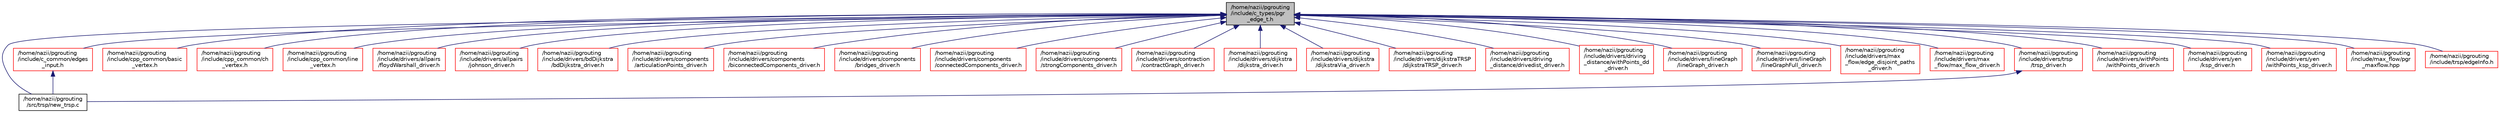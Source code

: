 digraph "/home/nazii/pgrouting/include/c_types/pgr_edge_t.h"
{
  edge [fontname="Helvetica",fontsize="10",labelfontname="Helvetica",labelfontsize="10"];
  node [fontname="Helvetica",fontsize="10",shape=record];
  Node4 [label="/home/nazii/pgrouting\l/include/c_types/pgr\l_edge_t.h",height=0.2,width=0.4,color="black", fillcolor="grey75", style="filled", fontcolor="black"];
  Node4 -> Node5 [dir="back",color="midnightblue",fontsize="10",style="solid",fontname="Helvetica"];
  Node5 [label="/home/nazii/pgrouting\l/src/trsp/new_trsp.c",height=0.2,width=0.4,color="black", fillcolor="white", style="filled",URL="$new__trsp_8c.html"];
  Node4 -> Node6 [dir="back",color="midnightblue",fontsize="10",style="solid",fontname="Helvetica"];
  Node6 [label="/home/nazii/pgrouting\l/include/c_common/edges\l_input.h",height=0.2,width=0.4,color="red", fillcolor="white", style="filled",URL="$edges__input_8h.html"];
  Node6 -> Node5 [dir="back",color="midnightblue",fontsize="10",style="solid",fontname="Helvetica"];
  Node4 -> Node32 [dir="back",color="midnightblue",fontsize="10",style="solid",fontname="Helvetica"];
  Node32 [label="/home/nazii/pgrouting\l/include/cpp_common/basic\l_vertex.h",height=0.2,width=0.4,color="red", fillcolor="white", style="filled",URL="$basic__vertex_8h.html"];
  Node4 -> Node78 [dir="back",color="midnightblue",fontsize="10",style="solid",fontname="Helvetica"];
  Node78 [label="/home/nazii/pgrouting\l/include/cpp_common/ch\l_vertex.h",height=0.2,width=0.4,color="red", fillcolor="white", style="filled",URL="$ch__vertex_8h.html"];
  Node4 -> Node82 [dir="back",color="midnightblue",fontsize="10",style="solid",fontname="Helvetica"];
  Node82 [label="/home/nazii/pgrouting\l/include/cpp_common/line\l_vertex.h",height=0.2,width=0.4,color="red", fillcolor="white", style="filled",URL="$line__vertex_8h.html"];
  Node4 -> Node84 [dir="back",color="midnightblue",fontsize="10",style="solid",fontname="Helvetica"];
  Node84 [label="/home/nazii/pgrouting\l/include/drivers/allpairs\l/floydWarshall_driver.h",height=0.2,width=0.4,color="red", fillcolor="white", style="filled",URL="$floydWarshall__driver_8h.html"];
  Node4 -> Node85 [dir="back",color="midnightblue",fontsize="10",style="solid",fontname="Helvetica"];
  Node85 [label="/home/nazii/pgrouting\l/include/drivers/allpairs\l/johnson_driver.h",height=0.2,width=0.4,color="red", fillcolor="white", style="filled",URL="$johnson__driver_8h.html"];
  Node4 -> Node86 [dir="back",color="midnightblue",fontsize="10",style="solid",fontname="Helvetica"];
  Node86 [label="/home/nazii/pgrouting\l/include/drivers/bdDijkstra\l/bdDijkstra_driver.h",height=0.2,width=0.4,color="red", fillcolor="white", style="filled",URL="$bdDijkstra__driver_8h.html"];
  Node4 -> Node87 [dir="back",color="midnightblue",fontsize="10",style="solid",fontname="Helvetica"];
  Node87 [label="/home/nazii/pgrouting\l/include/drivers/components\l/articulationPoints_driver.h",height=0.2,width=0.4,color="red", fillcolor="white", style="filled",URL="$articulationPoints__driver_8h.html"];
  Node4 -> Node88 [dir="back",color="midnightblue",fontsize="10",style="solid",fontname="Helvetica"];
  Node88 [label="/home/nazii/pgrouting\l/include/drivers/components\l/biconnectedComponents_driver.h",height=0.2,width=0.4,color="red", fillcolor="white", style="filled",URL="$biconnectedComponents__driver_8h.html"];
  Node4 -> Node89 [dir="back",color="midnightblue",fontsize="10",style="solid",fontname="Helvetica"];
  Node89 [label="/home/nazii/pgrouting\l/include/drivers/components\l/bridges_driver.h",height=0.2,width=0.4,color="red", fillcolor="white", style="filled",URL="$bridges__driver_8h.html"];
  Node4 -> Node90 [dir="back",color="midnightblue",fontsize="10",style="solid",fontname="Helvetica"];
  Node90 [label="/home/nazii/pgrouting\l/include/drivers/components\l/connectedComponents_driver.h",height=0.2,width=0.4,color="red", fillcolor="white", style="filled",URL="$connectedComponents__driver_8h.html"];
  Node4 -> Node91 [dir="back",color="midnightblue",fontsize="10",style="solid",fontname="Helvetica"];
  Node91 [label="/home/nazii/pgrouting\l/include/drivers/components\l/strongComponents_driver.h",height=0.2,width=0.4,color="red", fillcolor="white", style="filled",URL="$strongComponents__driver_8h.html"];
  Node4 -> Node92 [dir="back",color="midnightblue",fontsize="10",style="solid",fontname="Helvetica"];
  Node92 [label="/home/nazii/pgrouting\l/include/drivers/contraction\l/contractGraph_driver.h",height=0.2,width=0.4,color="red", fillcolor="white", style="filled",URL="$contractGraph__driver_8h.html"];
  Node4 -> Node93 [dir="back",color="midnightblue",fontsize="10",style="solid",fontname="Helvetica"];
  Node93 [label="/home/nazii/pgrouting\l/include/drivers/dijkstra\l/dijkstra_driver.h",height=0.2,width=0.4,color="red", fillcolor="white", style="filled",URL="$dijkstra__driver_8h.html"];
  Node4 -> Node94 [dir="back",color="midnightblue",fontsize="10",style="solid",fontname="Helvetica"];
  Node94 [label="/home/nazii/pgrouting\l/include/drivers/dijkstra\l/dijkstraVia_driver.h",height=0.2,width=0.4,color="red", fillcolor="white", style="filled",URL="$dijkstraVia__driver_8h.html"];
  Node4 -> Node95 [dir="back",color="midnightblue",fontsize="10",style="solid",fontname="Helvetica"];
  Node95 [label="/home/nazii/pgrouting\l/include/drivers/dijkstraTRSP\l/dijkstraTRSP_driver.h",height=0.2,width=0.4,color="red", fillcolor="white", style="filled",URL="$dijkstraTRSP__driver_8h.html"];
  Node4 -> Node96 [dir="back",color="midnightblue",fontsize="10",style="solid",fontname="Helvetica"];
  Node96 [label="/home/nazii/pgrouting\l/include/drivers/driving\l_distance/drivedist_driver.h",height=0.2,width=0.4,color="red", fillcolor="white", style="filled",URL="$drivedist__driver_8h.html"];
  Node4 -> Node97 [dir="back",color="midnightblue",fontsize="10",style="solid",fontname="Helvetica"];
  Node97 [label="/home/nazii/pgrouting\l/include/drivers/driving\l_distance/withPoints_dd\l_driver.h",height=0.2,width=0.4,color="red", fillcolor="white", style="filled",URL="$withPoints__dd__driver_8h.html"];
  Node4 -> Node98 [dir="back",color="midnightblue",fontsize="10",style="solid",fontname="Helvetica"];
  Node98 [label="/home/nazii/pgrouting\l/include/drivers/lineGraph\l/lineGraph_driver.h",height=0.2,width=0.4,color="red", fillcolor="white", style="filled",URL="$lineGraph__driver_8h.html"];
  Node4 -> Node99 [dir="back",color="midnightblue",fontsize="10",style="solid",fontname="Helvetica"];
  Node99 [label="/home/nazii/pgrouting\l/include/drivers/lineGraph\l/lineGraphFull_driver.h",height=0.2,width=0.4,color="red", fillcolor="white", style="filled",URL="$lineGraphFull__driver_8h.html"];
  Node4 -> Node100 [dir="back",color="midnightblue",fontsize="10",style="solid",fontname="Helvetica"];
  Node100 [label="/home/nazii/pgrouting\l/include/drivers/max\l_flow/edge_disjoint_paths\l_driver.h",height=0.2,width=0.4,color="red", fillcolor="white", style="filled",URL="$edge__disjoint__paths__driver_8h.html"];
  Node4 -> Node102 [dir="back",color="midnightblue",fontsize="10",style="solid",fontname="Helvetica"];
  Node102 [label="/home/nazii/pgrouting\l/include/drivers/max\l_flow/max_flow_driver.h",height=0.2,width=0.4,color="red", fillcolor="white", style="filled",URL="$max__flow__driver_8h.html"];
  Node4 -> Node104 [dir="back",color="midnightblue",fontsize="10",style="solid",fontname="Helvetica"];
  Node104 [label="/home/nazii/pgrouting\l/include/drivers/trsp\l/trsp_driver.h",height=0.2,width=0.4,color="red", fillcolor="white", style="filled",URL="$trsp__driver_8h.html"];
  Node104 -> Node5 [dir="back",color="midnightblue",fontsize="10",style="solid",fontname="Helvetica"];
  Node4 -> Node105 [dir="back",color="midnightblue",fontsize="10",style="solid",fontname="Helvetica"];
  Node105 [label="/home/nazii/pgrouting\l/include/drivers/withPoints\l/withPoints_driver.h",height=0.2,width=0.4,color="red", fillcolor="white", style="filled",URL="$withPoints__driver_8h.html"];
  Node4 -> Node106 [dir="back",color="midnightblue",fontsize="10",style="solid",fontname="Helvetica"];
  Node106 [label="/home/nazii/pgrouting\l/include/drivers/yen\l/ksp_driver.h",height=0.2,width=0.4,color="red", fillcolor="white", style="filled",URL="$ksp__driver_8h.html"];
  Node4 -> Node107 [dir="back",color="midnightblue",fontsize="10",style="solid",fontname="Helvetica"];
  Node107 [label="/home/nazii/pgrouting\l/include/drivers/yen\l/withPoints_ksp_driver.h",height=0.2,width=0.4,color="red", fillcolor="white", style="filled",URL="$withPoints__ksp__driver_8h.html"];
  Node4 -> Node108 [dir="back",color="midnightblue",fontsize="10",style="solid",fontname="Helvetica"];
  Node108 [label="/home/nazii/pgrouting\l/include/max_flow/pgr\l_maxflow.hpp",height=0.2,width=0.4,color="red", fillcolor="white", style="filled",URL="$pgr__maxflow_8hpp.html"];
  Node4 -> Node110 [dir="back",color="midnightblue",fontsize="10",style="solid",fontname="Helvetica"];
  Node110 [label="/home/nazii/pgrouting\l/include/trsp/edgeInfo.h",height=0.2,width=0.4,color="red", fillcolor="white", style="filled",URL="$edgeInfo_8h.html"];
}
